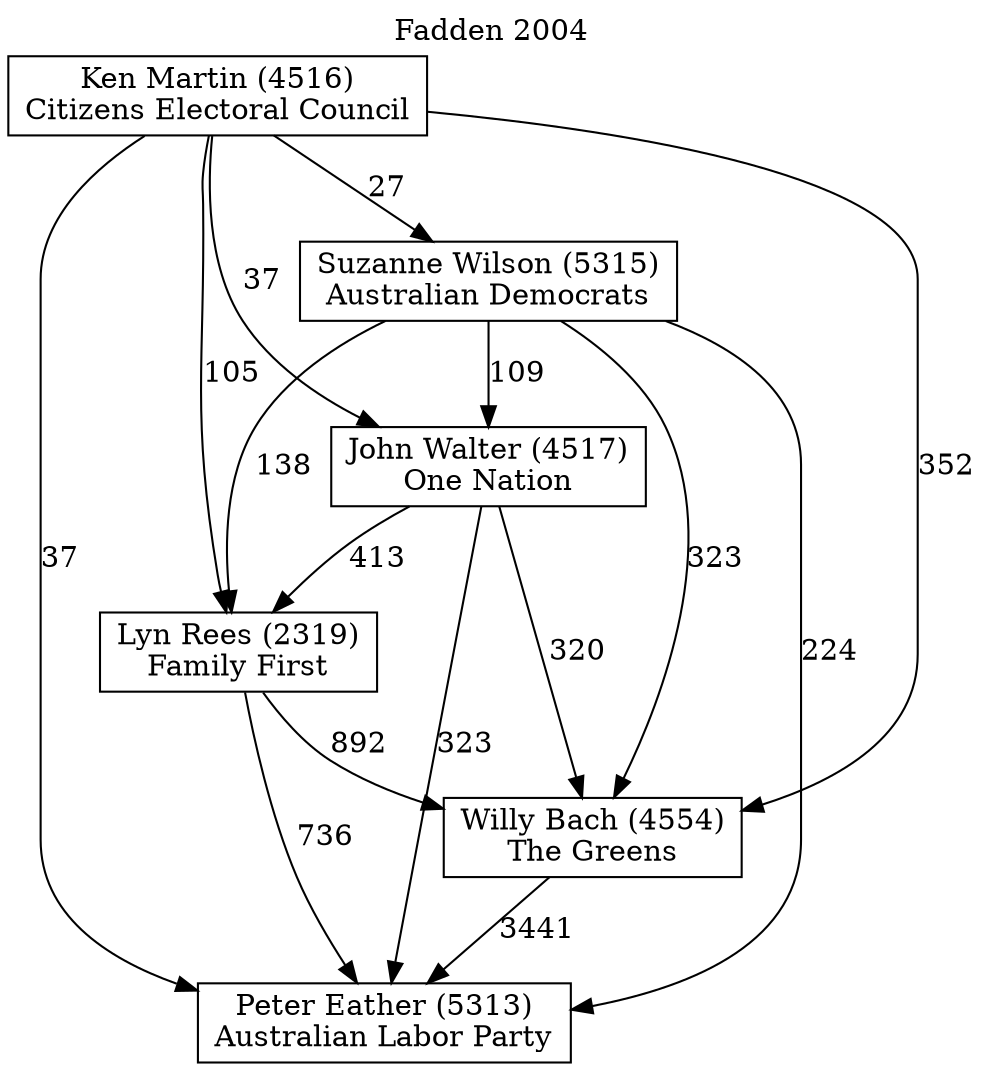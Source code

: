 // House preference flow
digraph "Peter Eather (5313)_Fadden_2004" {
	graph [label="Fadden 2004" labelloc=t mclimit=10]
	node [shape=box]
	"Peter Eather (5313)" [label="Peter Eather (5313)
Australian Labor Party"]
	"Willy Bach (4554)" [label="Willy Bach (4554)
The Greens"]
	"Lyn Rees (2319)" [label="Lyn Rees (2319)
Family First"]
	"John Walter (4517)" [label="John Walter (4517)
One Nation"]
	"Suzanne Wilson (5315)" [label="Suzanne Wilson (5315)
Australian Democrats"]
	"Ken Martin (4516)" [label="Ken Martin (4516)
Citizens Electoral Council"]
	"Willy Bach (4554)" -> "Peter Eather (5313)" [label=3441]
	"Lyn Rees (2319)" -> "Willy Bach (4554)" [label=892]
	"John Walter (4517)" -> "Lyn Rees (2319)" [label=413]
	"Suzanne Wilson (5315)" -> "John Walter (4517)" [label=109]
	"Ken Martin (4516)" -> "Suzanne Wilson (5315)" [label=27]
	"Lyn Rees (2319)" -> "Peter Eather (5313)" [label=736]
	"John Walter (4517)" -> "Peter Eather (5313)" [label=323]
	"Suzanne Wilson (5315)" -> "Peter Eather (5313)" [label=224]
	"Ken Martin (4516)" -> "Peter Eather (5313)" [label=37]
	"Ken Martin (4516)" -> "John Walter (4517)" [label=37]
	"Suzanne Wilson (5315)" -> "Lyn Rees (2319)" [label=138]
	"Ken Martin (4516)" -> "Lyn Rees (2319)" [label=105]
	"John Walter (4517)" -> "Willy Bach (4554)" [label=320]
	"Suzanne Wilson (5315)" -> "Willy Bach (4554)" [label=323]
	"Ken Martin (4516)" -> "Willy Bach (4554)" [label=352]
}

